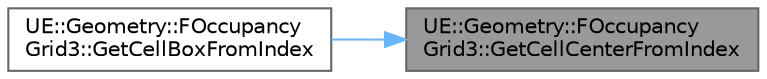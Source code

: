 digraph "UE::Geometry::FOccupancyGrid3::GetCellCenterFromIndex"
{
 // INTERACTIVE_SVG=YES
 // LATEX_PDF_SIZE
  bgcolor="transparent";
  edge [fontname=Helvetica,fontsize=10,labelfontname=Helvetica,labelfontsize=10];
  node [fontname=Helvetica,fontsize=10,shape=box,height=0.2,width=0.4];
  rankdir="RL";
  Node1 [id="Node000001",label="UE::Geometry::FOccupancy\lGrid3::GetCellCenterFromIndex",height=0.2,width=0.4,color="gray40", fillcolor="grey60", style="filled", fontcolor="black",tooltip="Given an index into the occupancy grid, returns the midpoint of the bbox that represents the matching..."];
  Node1 -> Node2 [id="edge1_Node000001_Node000002",dir="back",color="steelblue1",style="solid",tooltip=" "];
  Node2 [id="Node000002",label="UE::Geometry::FOccupancy\lGrid3::GetCellBoxFromIndex",height=0.2,width=0.4,color="grey40", fillcolor="white", style="filled",URL="$d7/df2/structUE_1_1Geometry_1_1FOccupancyGrid3.html#a0405f10cb61dd81c2cb6e5f6c9a0ae32",tooltip="Given an index into the occupancy grid, returns the bbox that represents the cell in the winding numb..."];
}
